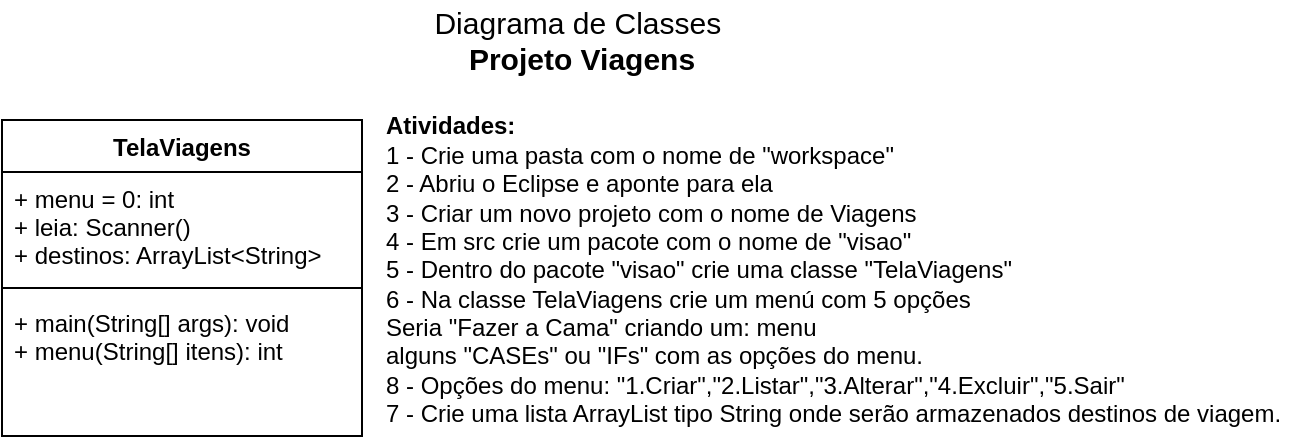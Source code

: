 <mxfile version="14.7.6" type="device"><diagram id="rLaclZHq6cq0mb2-mMPk" name="Page-1"><mxGraphModel dx="1102" dy="582" grid="1" gridSize="10" guides="1" tooltips="1" connect="1" arrows="1" fold="1" page="1" pageScale="1" pageWidth="827" pageHeight="1169" math="0" shadow="0"><root><mxCell id="0"/><mxCell id="1" parent="0"/><mxCell id="4TUc31Awcj6BfWUhpZmw-1" value="Diagrama de Classes&amp;nbsp;&lt;br style=&quot;font-size: 15px;&quot;&gt;&lt;b style=&quot;font-size: 15px;&quot;&gt;Projeto Viagens&lt;/b&gt;" style="text;html=1;strokeColor=none;fillColor=none;align=center;verticalAlign=middle;whiteSpace=wrap;rounded=0;fontSize=15;" parent="1" vertex="1"><mxGeometry x="280" y="20" width="240" height="40" as="geometry"/></mxCell><mxCell id="4TUc31Awcj6BfWUhpZmw-2" value="&lt;b&gt;Atividades:&lt;br&gt;&lt;/b&gt;&lt;div&gt;1 - Crie uma pasta com o nome de &quot;workspace&quot;&lt;/div&gt;&lt;div&gt;2 - Abriu o Eclipse e aponte para ela&lt;/div&gt;&lt;div&gt;3 - Criar um novo projeto com o nome de Viagens&lt;/div&gt;&lt;div&gt;4 - Em src crie um pacote com o nome de &quot;visao&quot;&lt;/div&gt;&lt;div&gt;5 - Dentro do pacote &quot;visao&quot; crie uma classe &quot;TelaViagens&quot;&lt;/div&gt;&lt;div&gt;6 - Na classe TelaViagens crie um menú com 5 opções&lt;/div&gt;&lt;div&gt;&lt;span&gt;&#9;&lt;/span&gt;Seria &quot;Fazer a Cama&quot; criando um: menu&lt;/div&gt;&lt;div&gt;&lt;span&gt;&#9;&lt;/span&gt;alguns &quot;CASEs&quot; ou &quot;IFs&quot; com as opções do menu.&lt;/div&gt;&lt;div&gt;8 - Opções do menu: &quot;1.Criar&quot;,&quot;2.Listar&quot;,&quot;3.Alterar&quot;,&quot;4.Excluir&quot;,&quot;5.Sair&quot;&lt;/div&gt;&lt;div&gt;7 - Crie uma lista ArrayList tipo String onde serão armazenados destinos de viagem.&lt;/div&gt;" style="text;html=1;strokeColor=none;fillColor=none;align=left;verticalAlign=middle;whiteSpace=wrap;rounded=0;fontSize=12;" parent="1" vertex="1"><mxGeometry x="300" y="72" width="460" height="166" as="geometry"/></mxCell><mxCell id="4TUc31Awcj6BfWUhpZmw-3" value="TelaViagens" style="swimlane;fontStyle=1;align=center;verticalAlign=top;childLayout=stackLayout;horizontal=1;startSize=26;horizontalStack=0;resizeParent=1;resizeParentMax=0;resizeLast=0;collapsible=1;marginBottom=0;fontSize=12;" parent="1" vertex="1"><mxGeometry x="110" y="80" width="180" height="158" as="geometry"/></mxCell><mxCell id="4TUc31Awcj6BfWUhpZmw-4" value="+ menu = 0: int&#10;+ leia: Scanner()&#10;+ destinos: ArrayList&lt;String&gt;" style="text;strokeColor=none;fillColor=none;align=left;verticalAlign=top;spacingLeft=4;spacingRight=4;overflow=hidden;rotatable=0;points=[[0,0.5],[1,0.5]];portConstraint=eastwest;" parent="4TUc31Awcj6BfWUhpZmw-3" vertex="1"><mxGeometry y="26" width="180" height="54" as="geometry"/></mxCell><mxCell id="4TUc31Awcj6BfWUhpZmw-5" value="" style="line;strokeWidth=1;fillColor=none;align=left;verticalAlign=middle;spacingTop=-1;spacingLeft=3;spacingRight=3;rotatable=0;labelPosition=right;points=[];portConstraint=eastwest;" parent="4TUc31Awcj6BfWUhpZmw-3" vertex="1"><mxGeometry y="80" width="180" height="8" as="geometry"/></mxCell><mxCell id="4TUc31Awcj6BfWUhpZmw-6" value="+ main(String[] args): void&#10;+ menu(String[] itens): int" style="text;strokeColor=none;fillColor=none;align=left;verticalAlign=top;spacingLeft=4;spacingRight=4;overflow=hidden;rotatable=0;points=[[0,0.5],[1,0.5]];portConstraint=eastwest;" parent="4TUc31Awcj6BfWUhpZmw-3" vertex="1"><mxGeometry y="88" width="180" height="70" as="geometry"/></mxCell></root></mxGraphModel></diagram></mxfile>